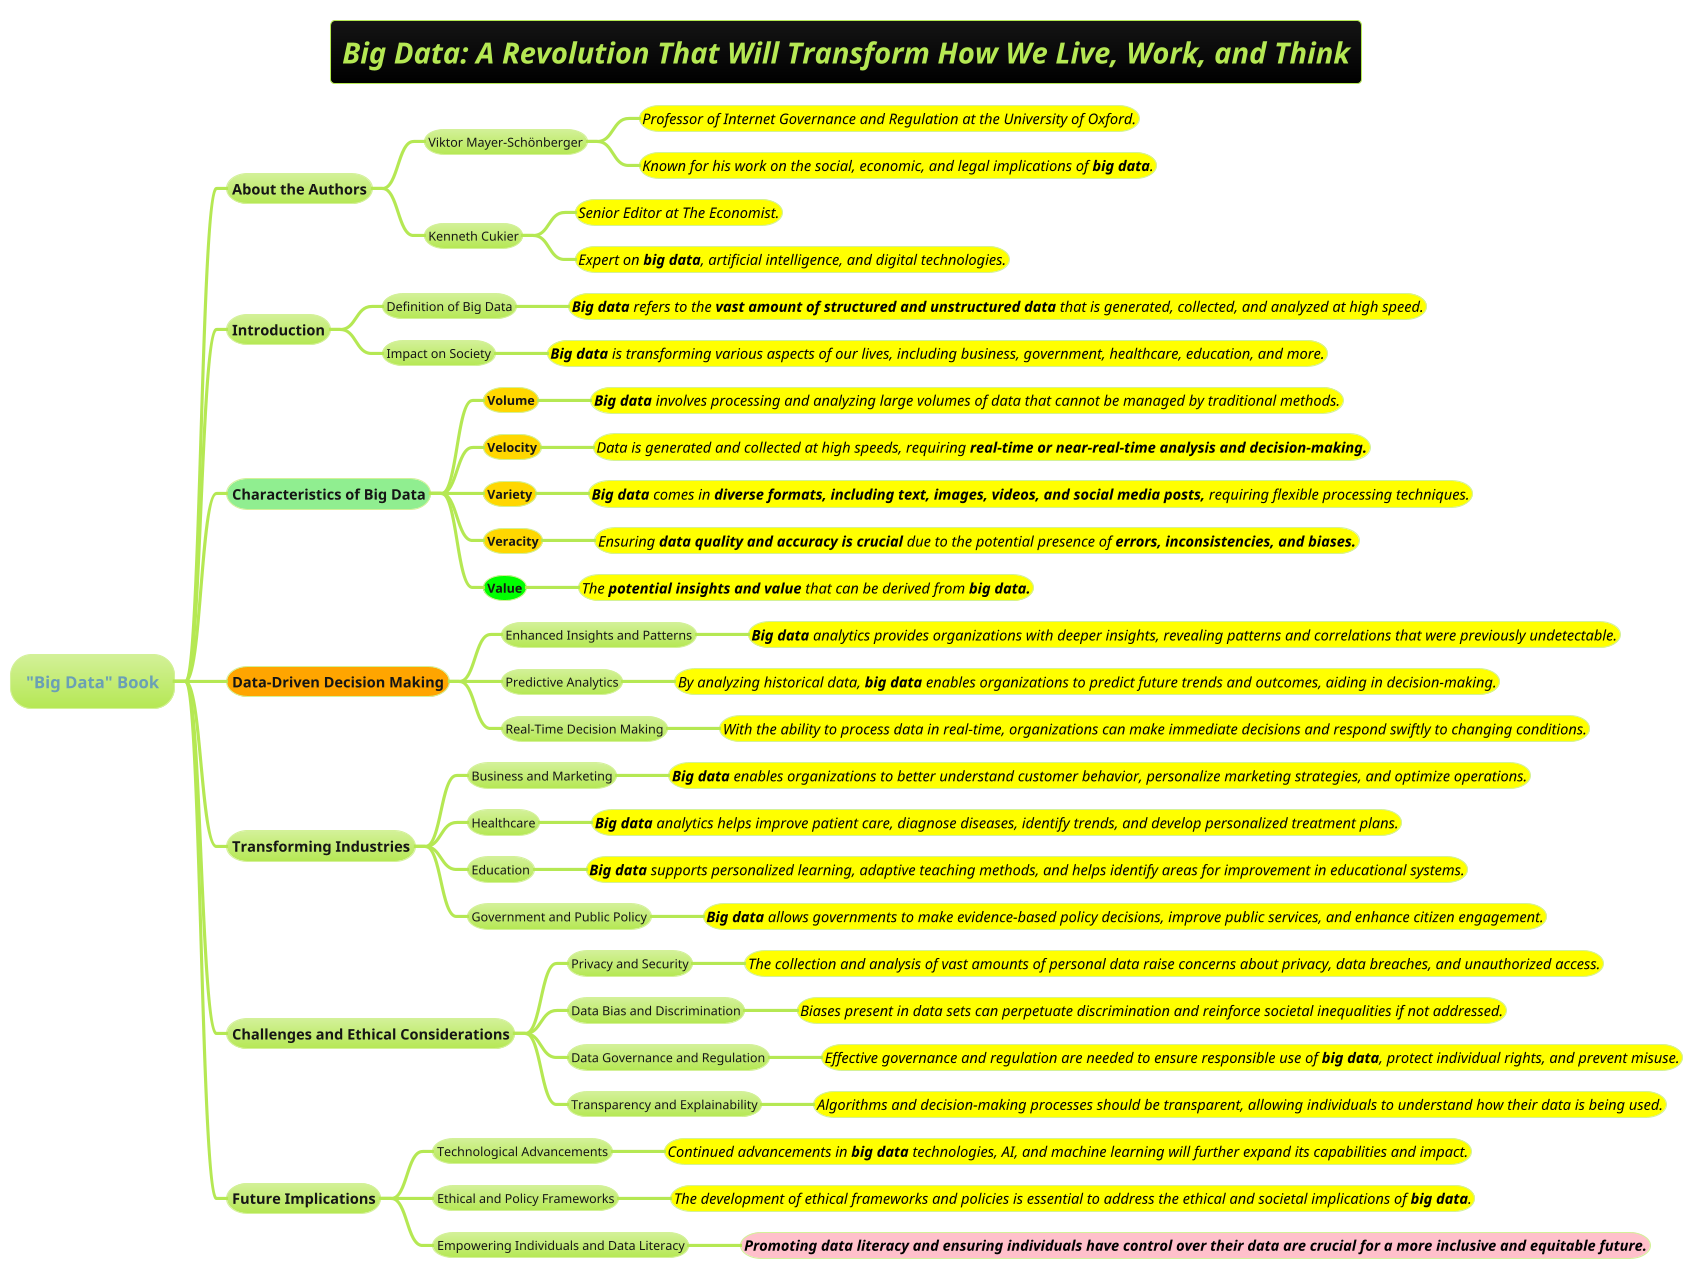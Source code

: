 @startmindmap
title =<i>Big Data: A Revolution That Will Transform How We Live, Work, and Think
!theme hacker

* "Big Data" Book
** About the Authors
*** Viktor Mayer-Schönberger
****[#yellow] <size:14><color #black><i>Professor of Internet Governance and Regulation at the University of Oxford.
****[#yellow] <size:14><color #black><i>Known for his work on the social, economic, and legal implications of **big data**.

*** Kenneth Cukier
****[#yellow] <size:14><color #black><i>Senior Editor at The Economist.
****[#yellow] <size:14><color #black><i>Expert on **big data**, artificial intelligence, and digital technologies.

** Introduction
*** Definition of Big Data
****[#yellow] <size:14><color #black><i>**Big data** refers to the **vast amount of structured and unstructured data** that is generated, collected, and analyzed at high speed.

*** Impact on Society
****[#yellow] <size:14><color #black><i>**Big data** is transforming various aspects of our lives, including business, government, healthcare, education, and more.

**[#lightgreen] **Characteristics of Big Data**
***[#gold] **Volume**
****[#yellow] <size:14><color #black><i>**Big data** involves processing and analyzing large volumes of data that cannot be managed by traditional methods.

***[#gold] **Velocity**
****[#yellow] <size:14><color #black><i>Data is generated and collected at high speeds, requiring **real-time or near-real-time analysis and decision-making.**

***[#gold] **Variety**
****[#yellow] <size:14><color #black><i>**Big data** comes in **diverse formats, including text, images, videos, and social media posts,** requiring flexible processing techniques.

***[#gold] **Veracity**
****[#yellow] <size:14><color #black><i>Ensuring **data quality and accuracy is crucial** due to the potential presence of **errors, inconsistencies, and biases.**
***[#lime] **Value**
****[#yellow] <size:14><color #black><i>The **potential insights and value** that can be derived from **big data.**

**[#orange] Data-Driven Decision Making
*** Enhanced Insights and Patterns
****[#yellow] <size:14><color #black><i>**Big data** analytics provides organizations with deeper insights, revealing patterns and correlations that were previously undetectable.

*** Predictive Analytics
****[#yellow] <size:14><color #black><i>By analyzing historical data, **big data** enables organizations to predict future trends and outcomes, aiding in decision-making.

*** Real-Time Decision Making
****[#yellow] <size:14><color #black><i>With the ability to process data in real-time, organizations can make immediate decisions and respond swiftly to changing conditions.

** Transforming Industries
*** Business and Marketing
****[#yellow] <size:14><color #black><i>**Big data** enables organizations to better understand customer behavior, personalize marketing strategies, and optimize operations.

*** Healthcare
****[#yellow] <size:14><color #black><i>**Big data** analytics helps improve patient care, diagnose diseases, identify trends, and develop personalized treatment plans.

*** Education
****[#yellow] <size:14><color #black><i>**Big data** supports personalized learning, adaptive teaching methods, and helps identify areas for improvement in educational systems.

*** Government and Public Policy
****[#yellow] <size:14><color #black><i>**Big data** allows governments to make evidence-based policy decisions, improve public services, and enhance citizen engagement.

** Challenges and Ethical Considerations
*** Privacy and Security
****[#yellow] <size:14><color #black><i>The collection and analysis of vast amounts of personal data raise concerns about privacy, data breaches, and unauthorized access.

*** Data Bias and Discrimination
****[#yellow] <size:14><color #black><i>Biases present in data sets can perpetuate discrimination and reinforce societal inequalities if not addressed.

*** Data Governance and Regulation
****[#yellow] <size:14><color #black><i>Effective governance and regulation are needed to ensure responsible use of **big data**, protect individual rights, and prevent misuse.

*** Transparency and Explainability
****[#yellow] <size:14><color #black><i>Algorithms and decision-making processes should be transparent, allowing individuals to understand how their data is being used.

** Future Implications
*** Technological Advancements
****[#yellow] <size:14><color #black><i>Continued advancements in **big data** technologies, AI, and machine learning will further expand its capabilities and impact.

*** Ethical and Policy Frameworks
****[#yellow] <size:14><color #black><i>The development of ethical frameworks and policies is essential to address the ethical and societal implications of **big data**.

*** Empowering Individuals and Data Literacy
****[#pink] <size:14><color #black><i>**Promoting data literacy and ensuring individuals have control over their data are crucial for a more inclusive and equitable future.**

@endmindmap
